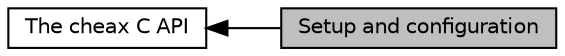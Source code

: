 digraph "Setup and configuration"
{
  edge [fontname="Helvetica",fontsize="10",labelfontname="Helvetica",labelfontsize="10"];
  node [fontname="Helvetica",fontsize="10",shape=box];
  rankdir=LR;
  Node2 [label="The cheax C API",height=0.2,width=0.4,color="black", fillcolor="white", style="filled",URL="$group__Cheax.html",tooltip="API functions to interface with cheax from C/C++."];
  Node1 [label="Setup and configuration",height=0.2,width=0.4,color="black", fillcolor="grey75", style="filled", fontcolor="black",tooltip="Functions and datastructures to initialize, clean up and configure a cheax virtual machine instance."];
  Node2->Node1 [shape=plaintext, dir="back", style="solid"];
}
